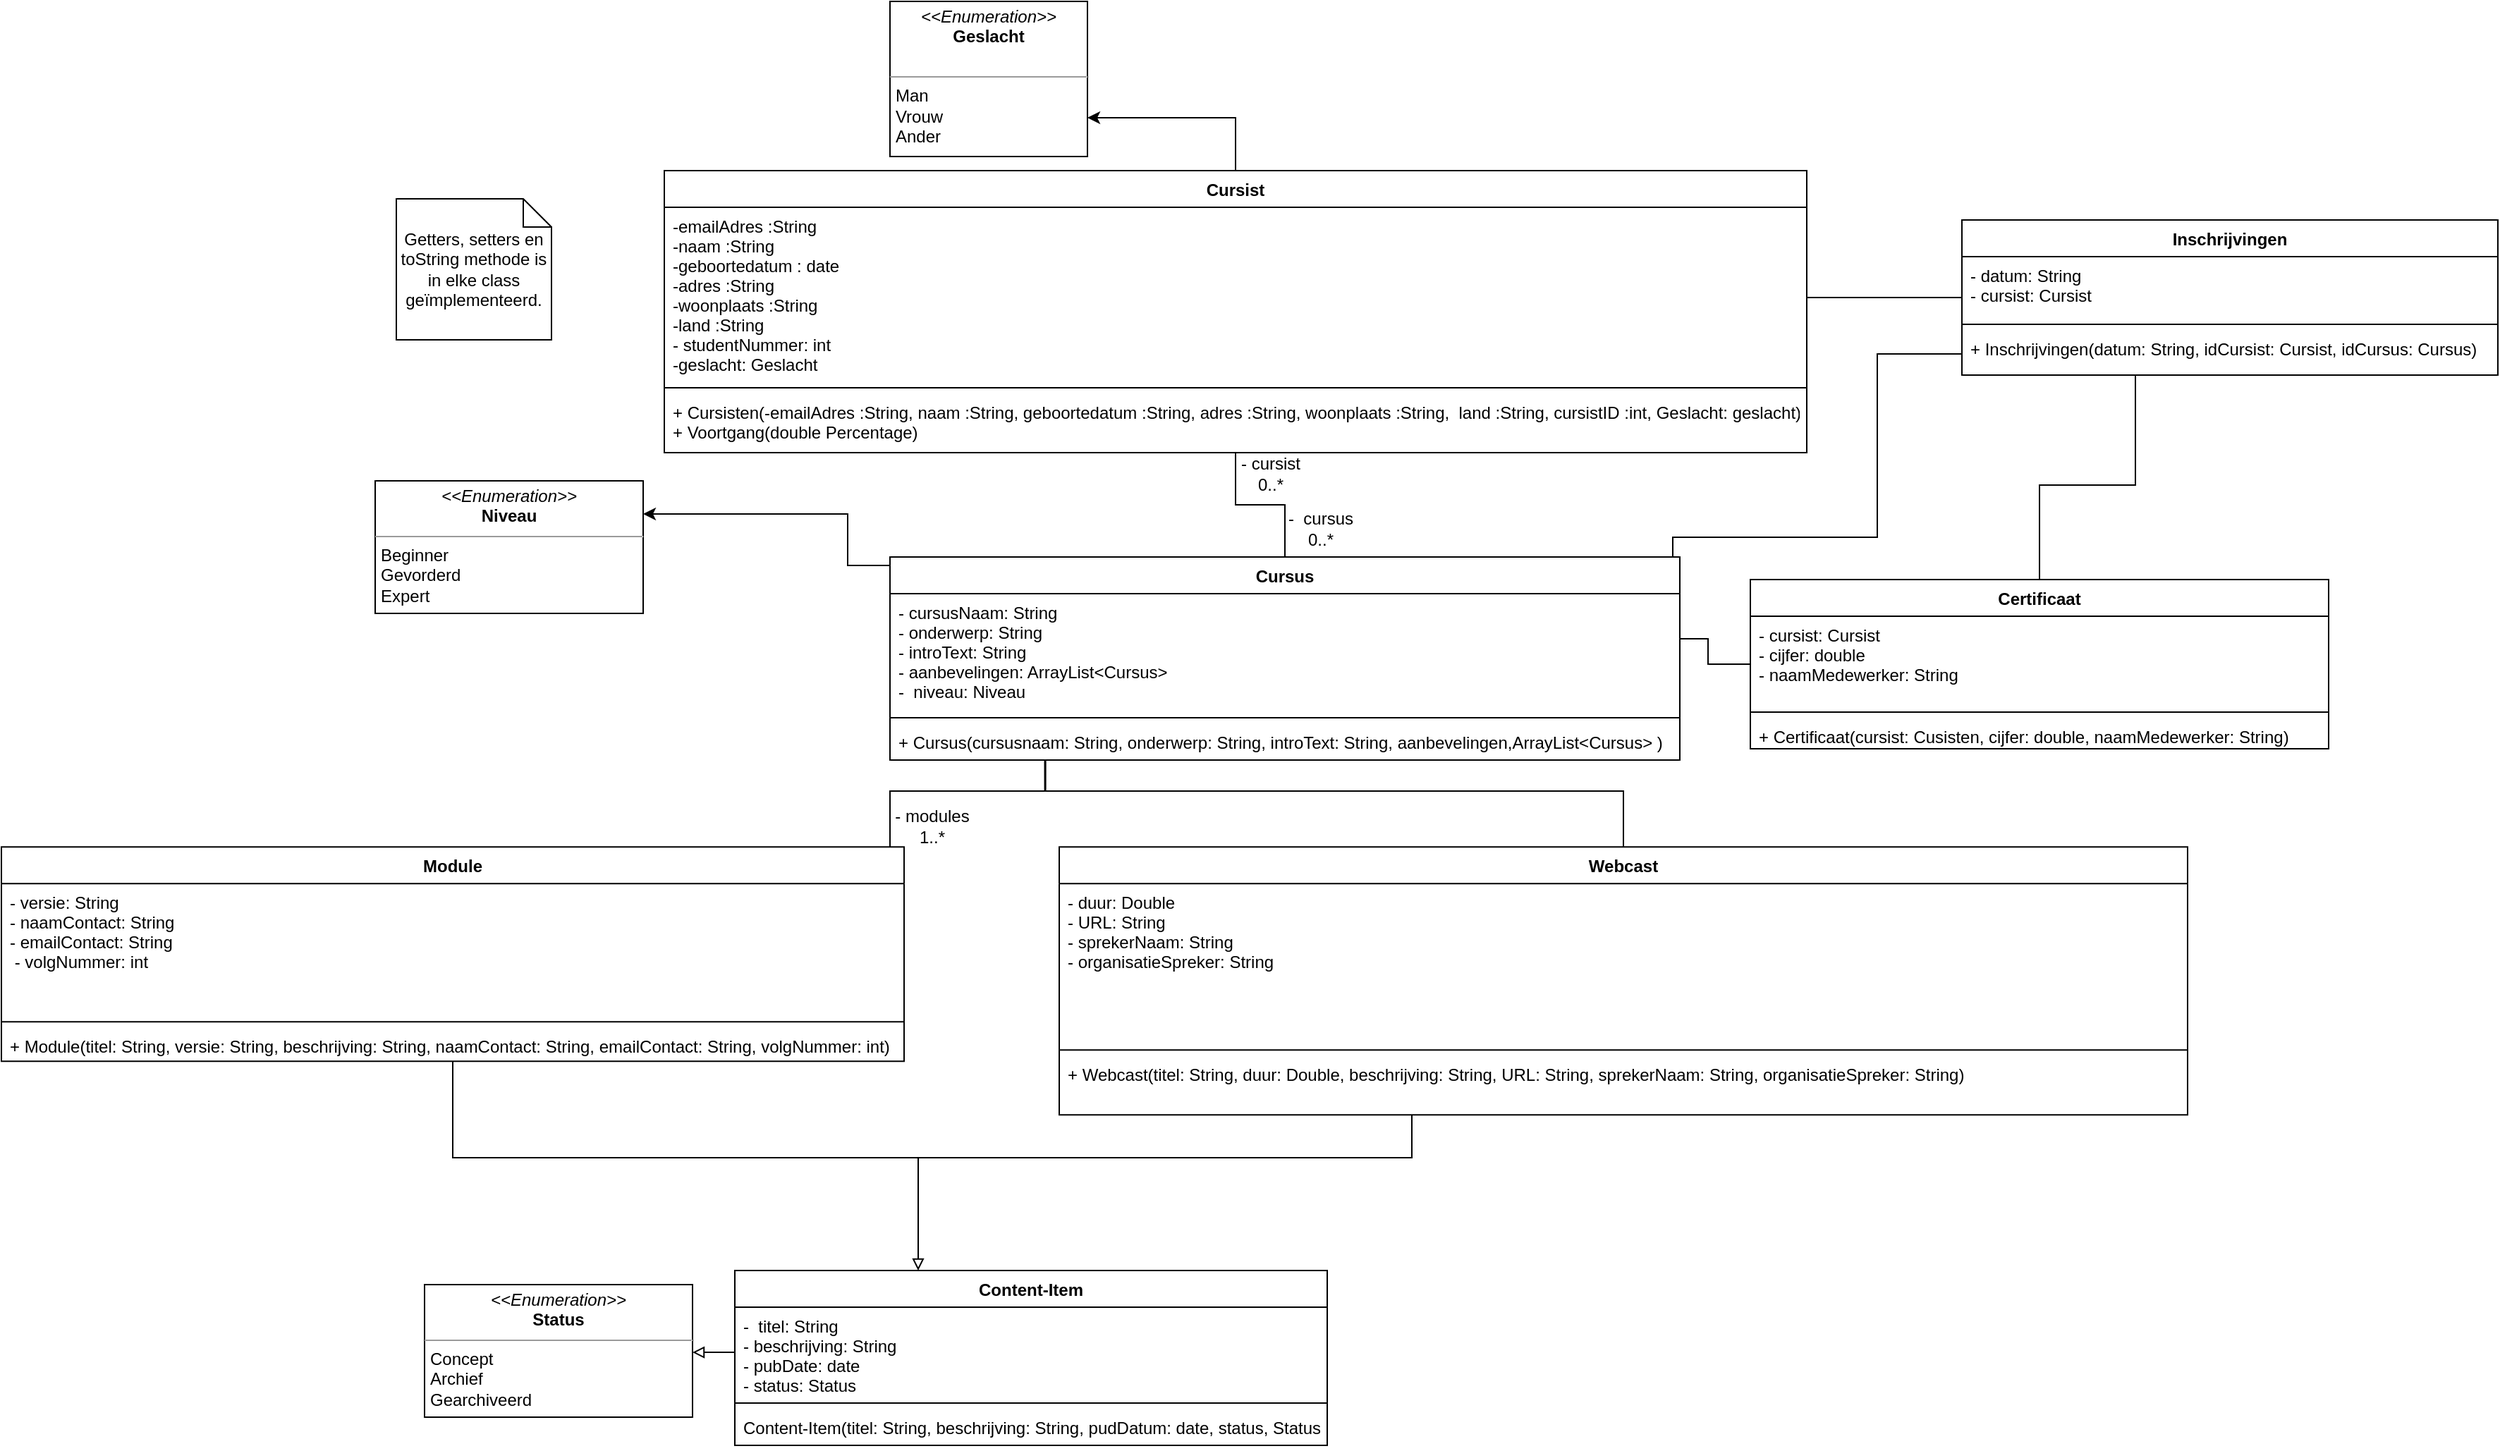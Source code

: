 <mxfile version="20.6.2" type="device"><diagram id="2kktmMRv5hTeGHwgti0F" name="Pagina-1"><mxGraphModel dx="2298" dy="2267" grid="1" gridSize="10" guides="1" tooltips="1" connect="1" arrows="1" fold="1" page="1" pageScale="1" pageWidth="1654" pageHeight="1169" math="0" shadow="0"><root><mxCell id="0"/><mxCell id="1" parent="0"/><mxCell id="WveOz0wSDaOSZ9EMoX3g-8" style="edgeStyle=orthogonalEdgeStyle;rounded=0;orthogonalLoop=1;jettySize=auto;html=1;endArrow=block;endFill=0;" parent="1" source="MbKeh6X5kqpN-aEI2O22-25" target="WveOz0wSDaOSZ9EMoX3g-4" edge="1"><mxGeometry relative="1" as="geometry"><Array as="points"><mxPoint x="520" y="550"/><mxPoint x="850" y="550"/></Array></mxGeometry></mxCell><mxCell id="MbKeh6X5kqpN-aEI2O22-25" value="Module" style="swimlane;fontStyle=1;align=center;verticalAlign=top;childLayout=stackLayout;horizontal=1;startSize=26;horizontalStack=0;resizeParent=1;resizeParentMax=0;resizeLast=0;collapsible=1;marginBottom=0;" parent="1" vertex="1"><mxGeometry x="200" y="329.57" width="640" height="152" as="geometry"/></mxCell><mxCell id="MbKeh6X5kqpN-aEI2O22-26" value="- versie: String&#10;- naamContact: String&#10;- emailContact: String&#10; - volgNummer: int" style="text;strokeColor=none;fillColor=none;align=left;verticalAlign=top;spacingLeft=4;spacingRight=4;overflow=hidden;rotatable=0;points=[[0,0.5],[1,0.5]];portConstraint=eastwest;" parent="MbKeh6X5kqpN-aEI2O22-25" vertex="1"><mxGeometry y="26" width="640" height="94" as="geometry"/></mxCell><mxCell id="MbKeh6X5kqpN-aEI2O22-27" value="" style="line;strokeWidth=1;fillColor=none;align=left;verticalAlign=middle;spacingTop=-1;spacingLeft=3;spacingRight=3;rotatable=0;labelPosition=right;points=[];portConstraint=eastwest;" parent="MbKeh6X5kqpN-aEI2O22-25" vertex="1"><mxGeometry y="120" width="640" height="8" as="geometry"/></mxCell><mxCell id="MbKeh6X5kqpN-aEI2O22-28" value="+ Module(titel: String, versie: String, beschrijving: String, naamContact: String, emailContact: String, volgNummer: int)" style="text;strokeColor=none;fillColor=none;align=left;verticalAlign=top;spacingLeft=4;spacingRight=4;overflow=hidden;rotatable=0;points=[[0,0.5],[1,0.5]];portConstraint=eastwest;" parent="MbKeh6X5kqpN-aEI2O22-25" vertex="1"><mxGeometry y="128" width="640" height="24" as="geometry"/></mxCell><mxCell id="O7PhdvHWJOeVFfyFNV82-17" style="edgeStyle=orthogonalEdgeStyle;rounded=0;orthogonalLoop=1;jettySize=auto;html=1;entryX=1;entryY=0.5;entryDx=0;entryDy=0;endArrow=none;endFill=0;" parent="1" source="MbKeh6X5kqpN-aEI2O22-29" target="O7PhdvHWJOeVFfyFNV82-9" edge="1"><mxGeometry relative="1" as="geometry"><Array as="points"><mxPoint x="1410" y="200"/><mxPoint x="1410" y="182"/></Array></mxGeometry></mxCell><mxCell id="MbKeh6X5kqpN-aEI2O22-29" value="Certificaat" style="swimlane;fontStyle=1;align=center;verticalAlign=top;childLayout=stackLayout;horizontal=1;startSize=26;horizontalStack=0;resizeParent=1;resizeParentMax=0;resizeLast=0;collapsible=1;marginBottom=0;" parent="1" vertex="1"><mxGeometry x="1440" y="140" width="410" height="120" as="geometry"/></mxCell><mxCell id="MbKeh6X5kqpN-aEI2O22-30" value="- cursist: Cursist&#10;- cijfer: double&#10;- naamMedewerker: String" style="text;strokeColor=none;fillColor=none;align=left;verticalAlign=top;spacingLeft=4;spacingRight=4;overflow=hidden;rotatable=0;points=[[0,0.5],[1,0.5]];portConstraint=eastwest;" parent="MbKeh6X5kqpN-aEI2O22-29" vertex="1"><mxGeometry y="26" width="410" height="64" as="geometry"/></mxCell><mxCell id="MbKeh6X5kqpN-aEI2O22-31" value="" style="line;strokeWidth=1;fillColor=none;align=left;verticalAlign=middle;spacingTop=-1;spacingLeft=3;spacingRight=3;rotatable=0;labelPosition=right;points=[];portConstraint=eastwest;" parent="MbKeh6X5kqpN-aEI2O22-29" vertex="1"><mxGeometry y="90" width="410" height="8" as="geometry"/></mxCell><mxCell id="MbKeh6X5kqpN-aEI2O22-32" value="+ Certificaat(cursist: Cusisten, cijfer: double, naamMedewerker: String)&#10;  " style="text;strokeColor=none;fillColor=none;align=left;verticalAlign=top;spacingLeft=4;spacingRight=4;overflow=hidden;rotatable=0;points=[[0,0.5],[1,0.5]];portConstraint=eastwest;" parent="MbKeh6X5kqpN-aEI2O22-29" vertex="1"><mxGeometry y="98" width="410" height="22" as="geometry"/></mxCell><mxCell id="O7PhdvHWJOeVFfyFNV82-22" style="edgeStyle=orthogonalEdgeStyle;rounded=0;orthogonalLoop=1;jettySize=auto;html=1;endArrow=none;endFill=0;startArrow=none;startFill=0;entryX=0.196;entryY=1.017;entryDx=0;entryDy=0;entryPerimeter=0;" parent="1" source="MbKeh6X5kqpN-aEI2O22-33" target="O7PhdvHWJOeVFfyFNV82-11" edge="1"><mxGeometry relative="1" as="geometry"><mxPoint x="941" y="268" as="targetPoint"/><Array as="points"><mxPoint x="1350" y="290"/><mxPoint x="940" y="290"/></Array></mxGeometry></mxCell><mxCell id="WveOz0wSDaOSZ9EMoX3g-9" style="edgeStyle=orthogonalEdgeStyle;rounded=0;orthogonalLoop=1;jettySize=auto;html=1;endArrow=none;endFill=0;" parent="1" source="MbKeh6X5kqpN-aEI2O22-33" edge="1"><mxGeometry relative="1" as="geometry"><mxPoint x="850" y="620" as="targetPoint"/><Array as="points"><mxPoint x="1200" y="550"/><mxPoint x="850" y="550"/></Array></mxGeometry></mxCell><mxCell id="MbKeh6X5kqpN-aEI2O22-33" value="Webcast" style="swimlane;fontStyle=1;align=center;verticalAlign=top;childLayout=stackLayout;horizontal=1;startSize=26;horizontalStack=0;resizeParent=1;resizeParentMax=0;resizeLast=0;collapsible=1;marginBottom=0;" parent="1" vertex="1"><mxGeometry x="950" y="329.57" width="800" height="190" as="geometry"/></mxCell><mxCell id="MbKeh6X5kqpN-aEI2O22-34" value="- duur: Double&#10;- URL: String&#10;- sprekerNaam: String&#10;- organisatieSpreker: String" style="text;strokeColor=none;fillColor=none;align=left;verticalAlign=top;spacingLeft=4;spacingRight=4;overflow=hidden;rotatable=0;points=[[0,0.5],[1,0.5]];portConstraint=eastwest;" parent="MbKeh6X5kqpN-aEI2O22-33" vertex="1"><mxGeometry y="26" width="800" height="114" as="geometry"/></mxCell><mxCell id="MbKeh6X5kqpN-aEI2O22-35" value="" style="line;strokeWidth=1;fillColor=none;align=left;verticalAlign=middle;spacingTop=-1;spacingLeft=3;spacingRight=3;rotatable=0;labelPosition=right;points=[];portConstraint=eastwest;" parent="MbKeh6X5kqpN-aEI2O22-33" vertex="1"><mxGeometry y="140" width="800" height="8" as="geometry"/></mxCell><mxCell id="MbKeh6X5kqpN-aEI2O22-36" value="+ Webcast(titel: String, duur: Double, beschrijving: String, URL: String, sprekerNaam: String, organisatieSpreker: String)" style="text;strokeColor=none;fillColor=none;align=left;verticalAlign=top;spacingLeft=4;spacingRight=4;overflow=hidden;rotatable=0;points=[[0,0.5],[1,0.5]];portConstraint=eastwest;" parent="MbKeh6X5kqpN-aEI2O22-33" vertex="1"><mxGeometry y="148" width="800" height="42" as="geometry"/></mxCell><mxCell id="O7PhdvHWJOeVFfyFNV82-26" style="edgeStyle=orthogonalEdgeStyle;rounded=0;orthogonalLoop=1;jettySize=auto;html=1;endArrow=none;endFill=0;" parent="1" source="MbKeh6X5kqpN-aEI2O22-49" target="O7PhdvHWJOeVFfyFNV82-8" edge="1"><mxGeometry relative="1" as="geometry"/></mxCell><mxCell id="WveOz0wSDaOSZ9EMoX3g-2" style="edgeStyle=orthogonalEdgeStyle;rounded=0;orthogonalLoop=1;jettySize=auto;html=1;entryX=1;entryY=0.75;entryDx=0;entryDy=0;" parent="1" source="MbKeh6X5kqpN-aEI2O22-49" target="WveOz0wSDaOSZ9EMoX3g-1" edge="1"><mxGeometry relative="1" as="geometry"/></mxCell><mxCell id="MbKeh6X5kqpN-aEI2O22-49" value="Cursist" style="swimlane;fontStyle=1;align=center;verticalAlign=top;childLayout=stackLayout;horizontal=1;startSize=26;horizontalStack=0;resizeParent=1;resizeParentMax=0;resizeLast=0;collapsible=1;marginBottom=0;" parent="1" vertex="1"><mxGeometry x="670" y="-150" width="810" height="200" as="geometry"/></mxCell><mxCell id="MbKeh6X5kqpN-aEI2O22-50" value="-emailAdres :String&#10;-naam :String&#10;-geboortedatum : date&#10;-adres :String&#10;-woonplaats :String&#10;-land :String&#10;- studentNummer: int&#10;-geslacht: Geslacht" style="text;strokeColor=none;fillColor=none;align=left;verticalAlign=top;spacingLeft=4;spacingRight=4;overflow=hidden;rotatable=0;points=[[0,0.5],[1,0.5]];portConstraint=eastwest;" parent="MbKeh6X5kqpN-aEI2O22-49" vertex="1"><mxGeometry y="26" width="810" height="124" as="geometry"/></mxCell><mxCell id="MbKeh6X5kqpN-aEI2O22-51" value="" style="line;strokeWidth=1;fillColor=none;align=left;verticalAlign=middle;spacingTop=-1;spacingLeft=3;spacingRight=3;rotatable=0;labelPosition=right;points=[];portConstraint=eastwest;" parent="MbKeh6X5kqpN-aEI2O22-49" vertex="1"><mxGeometry y="150" width="810" height="8" as="geometry"/></mxCell><mxCell id="MbKeh6X5kqpN-aEI2O22-52" value="+ Cursisten(-emailAdres :String, naam :String, geboortedatum :String, adres :String, woonplaats :String,  land :String, cursistID :int, Geslacht: geslacht)&#10;+ Voortgang(double Percentage)" style="text;strokeColor=none;fillColor=none;align=left;verticalAlign=top;spacingLeft=4;spacingRight=4;overflow=hidden;rotatable=0;points=[[0,0.5],[1,0.5]];portConstraint=eastwest;" parent="MbKeh6X5kqpN-aEI2O22-49" vertex="1"><mxGeometry y="158" width="810" height="42" as="geometry"/></mxCell><mxCell id="MbKeh6X5kqpN-aEI2O22-63" value="&lt;p style=&quot;margin:0px;margin-top:4px;text-align:center;&quot;&gt;&lt;i&gt;&amp;lt;&amp;lt;Enumeration&amp;gt;&amp;gt;&lt;/i&gt;&lt;br&gt;&lt;b&gt;Status&lt;/b&gt;&lt;/p&gt;&lt;hr size=&quot;1&quot;&gt;&lt;p style=&quot;margin:0px;margin-left:4px;&quot;&gt;&lt;/p&gt;&lt;p style=&quot;margin:0px;margin-left:4px;&quot;&gt;Concept&lt;/p&gt;&lt;p style=&quot;margin:0px;margin-left:4px;&quot;&gt;Archief&lt;/p&gt;&lt;p style=&quot;margin:0px;margin-left:4px;&quot;&gt;Gearchiveerd&lt;/p&gt;" style="verticalAlign=top;align=left;overflow=fill;fontSize=12;fontFamily=Helvetica;html=1;" parent="1" vertex="1"><mxGeometry x="500" y="640" width="190" height="94" as="geometry"/></mxCell><mxCell id="O7PhdvHWJOeVFfyFNV82-2" value="Getters, setters en toString methode is in elke class geïmplementeerd." style="shape=note;size=20;whiteSpace=wrap;html=1;" parent="1" vertex="1"><mxGeometry x="480" y="-130" width="110" height="100" as="geometry"/></mxCell><mxCell id="O7PhdvHWJOeVFfyFNV82-3" value="&lt;p style=&quot;margin:0px;margin-top:4px;text-align:center;&quot;&gt;&lt;i&gt;&amp;lt;&amp;lt;Enumeration&amp;gt;&amp;gt;&lt;/i&gt;&lt;br&gt;&lt;b&gt;Niveau&lt;/b&gt;&lt;/p&gt;&lt;hr size=&quot;1&quot;&gt;&lt;p style=&quot;margin:0px;margin-left:4px;&quot;&gt;&lt;/p&gt;&lt;p style=&quot;margin:0px;margin-left:4px;&quot;&gt;Beginner&lt;/p&gt;&lt;p style=&quot;margin:0px;margin-left:4px;&quot;&gt;Gevorderd&lt;/p&gt;&lt;p style=&quot;margin:0px;margin-left:4px;&quot;&gt;Expert&lt;/p&gt;" style="verticalAlign=top;align=left;overflow=fill;fontSize=12;fontFamily=Helvetica;html=1;" parent="1" vertex="1"><mxGeometry x="465" y="70" width="190" height="94" as="geometry"/></mxCell><mxCell id="O7PhdvHWJOeVFfyFNV82-8" value="Cursus" style="swimlane;fontStyle=1;align=center;verticalAlign=top;childLayout=stackLayout;horizontal=1;startSize=26;horizontalStack=0;resizeParent=1;resizeParentMax=0;resizeLast=0;collapsible=1;marginBottom=0;" parent="1" vertex="1"><mxGeometry x="830" y="124" width="560" height="144" as="geometry"/></mxCell><mxCell id="O7PhdvHWJOeVFfyFNV82-9" value="- cursusNaam: String&#10;- onderwerp: String&#10;- introText: String&#10;- aanbevelingen: ArrayList&lt;Cursus&gt; &#10;-  niveau: Niveau" style="text;strokeColor=none;fillColor=none;align=left;verticalAlign=top;spacingLeft=4;spacingRight=4;overflow=hidden;rotatable=0;points=[[0,0.5],[1,0.5]];portConstraint=eastwest;" parent="O7PhdvHWJOeVFfyFNV82-8" vertex="1"><mxGeometry y="26" width="560" height="84" as="geometry"/></mxCell><mxCell id="O7PhdvHWJOeVFfyFNV82-10" value="" style="line;strokeWidth=1;fillColor=none;align=left;verticalAlign=middle;spacingTop=-1;spacingLeft=3;spacingRight=3;rotatable=0;labelPosition=right;points=[];portConstraint=eastwest;" parent="O7PhdvHWJOeVFfyFNV82-8" vertex="1"><mxGeometry y="110" width="560" height="8" as="geometry"/></mxCell><mxCell id="O7PhdvHWJOeVFfyFNV82-11" value="+ Cursus(cursusnaam: String, onderwerp: String, introText: String, aanbevelingen,ArrayList&lt;Cursus&gt; )" style="text;strokeColor=none;fillColor=none;align=left;verticalAlign=top;spacingLeft=4;spacingRight=4;overflow=hidden;rotatable=0;points=[[0,0.5],[1,0.5]];portConstraint=eastwest;" parent="O7PhdvHWJOeVFfyFNV82-8" vertex="1"><mxGeometry y="118" width="560" height="26" as="geometry"/></mxCell><mxCell id="O7PhdvHWJOeVFfyFNV82-12" style="edgeStyle=orthogonalEdgeStyle;rounded=0;orthogonalLoop=1;jettySize=auto;html=1;entryX=1;entryY=0.25;entryDx=0;entryDy=0;" parent="1" source="O7PhdvHWJOeVFfyFNV82-8" target="O7PhdvHWJOeVFfyFNV82-3" edge="1"><mxGeometry relative="1" as="geometry"><mxPoint x="1280" y="120" as="sourcePoint"/><Array as="points"><mxPoint x="800" y="130"/><mxPoint x="800" y="93"/></Array></mxGeometry></mxCell><mxCell id="O7PhdvHWJOeVFfyFNV82-31" style="edgeStyle=orthogonalEdgeStyle;rounded=0;orthogonalLoop=1;jettySize=auto;html=1;endArrow=none;endFill=0;" parent="1" source="O7PhdvHWJOeVFfyFNV82-16" target="MbKeh6X5kqpN-aEI2O22-29" edge="1"><mxGeometry relative="1" as="geometry"><mxPoint x="1590" y="-60" as="sourcePoint"/><Array as="points"><mxPoint x="1713" y="73"/><mxPoint x="1645" y="73"/></Array></mxGeometry></mxCell><mxCell id="O7PhdvHWJOeVFfyFNV82-13" value="Inschrijvingen" style="swimlane;fontStyle=1;align=center;verticalAlign=top;childLayout=stackLayout;horizontal=1;startSize=26;horizontalStack=0;resizeParent=1;resizeParentMax=0;resizeLast=0;collapsible=1;marginBottom=0;" parent="1" vertex="1"><mxGeometry x="1590" y="-115" width="380" height="110" as="geometry"/></mxCell><mxCell id="O7PhdvHWJOeVFfyFNV82-14" value="- datum: String&#10;- cursist: Cursist" style="text;strokeColor=none;fillColor=none;align=left;verticalAlign=top;spacingLeft=4;spacingRight=4;overflow=hidden;rotatable=0;points=[[0,0.5],[1,0.5]];portConstraint=eastwest;" parent="O7PhdvHWJOeVFfyFNV82-13" vertex="1"><mxGeometry y="26" width="380" height="44" as="geometry"/></mxCell><mxCell id="O7PhdvHWJOeVFfyFNV82-15" value="" style="line;strokeWidth=1;fillColor=none;align=left;verticalAlign=middle;spacingTop=-1;spacingLeft=3;spacingRight=3;rotatable=0;labelPosition=right;points=[];portConstraint=eastwest;" parent="O7PhdvHWJOeVFfyFNV82-13" vertex="1"><mxGeometry y="70" width="380" height="8" as="geometry"/></mxCell><mxCell id="O7PhdvHWJOeVFfyFNV82-16" value="+ Inschrijvingen(datum: String, idCursist: Cursist, idCursus: Cursus)" style="text;strokeColor=none;fillColor=none;align=left;verticalAlign=top;spacingLeft=4;spacingRight=4;overflow=hidden;rotatable=0;points=[[0,0.5],[1,0.5]];portConstraint=eastwest;" parent="O7PhdvHWJOeVFfyFNV82-13" vertex="1"><mxGeometry y="78" width="380" height="32" as="geometry"/></mxCell><mxCell id="O7PhdvHWJOeVFfyFNV82-27" value="- cursist&lt;br&gt;0..*" style="text;html=1;strokeColor=none;fillColor=none;align=center;verticalAlign=middle;whiteSpace=wrap;rounded=0;" parent="1" vertex="1"><mxGeometry x="1070" y="50" width="60" height="30" as="geometry"/></mxCell><mxCell id="O7PhdvHWJOeVFfyFNV82-29" style="edgeStyle=orthogonalEdgeStyle;rounded=0;orthogonalLoop=1;jettySize=auto;html=1;endArrow=none;endFill=0;" parent="1" source="O7PhdvHWJOeVFfyFNV82-14" target="MbKeh6X5kqpN-aEI2O22-50" edge="1"><mxGeometry relative="1" as="geometry"><Array as="points"><mxPoint x="1540" y="-60"/><mxPoint x="1540" y="-60"/></Array></mxGeometry></mxCell><mxCell id="O7PhdvHWJOeVFfyFNV82-30" style="edgeStyle=orthogonalEdgeStyle;rounded=0;orthogonalLoop=1;jettySize=auto;html=1;endArrow=none;endFill=0;startArrow=none;startFill=0;" parent="1" edge="1"><mxGeometry relative="1" as="geometry"><mxPoint x="1590" y="-60" as="sourcePoint"/><Array as="points"><mxPoint x="1590" y="-20"/><mxPoint x="1530" y="-20"/><mxPoint x="1530" y="110"/><mxPoint x="1385" y="110"/><mxPoint x="1385" y="124"/></Array><mxPoint x="1385" y="120" as="targetPoint"/></mxGeometry></mxCell><mxCell id="O7PhdvHWJOeVFfyFNV82-28" value="- modules&lt;br&gt;1..*" style="text;html=1;strokeColor=none;fillColor=none;align=center;verticalAlign=middle;whiteSpace=wrap;rounded=0;" parent="1" vertex="1"><mxGeometry x="830" y="299.57" width="60" height="30" as="geometry"/></mxCell><mxCell id="stj9tLrJPMSFWaXW_1bb-1" value="" style="edgeStyle=orthogonalEdgeStyle;rounded=0;orthogonalLoop=1;jettySize=auto;html=1;endArrow=none;endFill=0;entryX=0.197;entryY=1.016;entryDx=0;entryDy=0;entryPerimeter=0;" parent="1" source="MbKeh6X5kqpN-aEI2O22-25" target="O7PhdvHWJOeVFfyFNV82-11" edge="1"><mxGeometry relative="1" as="geometry"><Array as="points"><mxPoint x="830" y="290"/><mxPoint x="940" y="290"/></Array><mxPoint x="520" y="329.57" as="sourcePoint"/><mxPoint x="940" y="280" as="targetPoint"/></mxGeometry></mxCell><mxCell id="WveOz0wSDaOSZ9EMoX3g-1" value="&lt;p style=&quot;margin:0px;margin-top:4px;text-align:center;&quot;&gt;&lt;i&gt;&amp;lt;&amp;lt;Enumeration&amp;gt;&amp;gt;&lt;/i&gt;&lt;br&gt;&lt;b&gt;Geslacht&lt;/b&gt;&lt;/p&gt;&lt;br&gt;&lt;hr size=&quot;1&quot;&gt;&lt;p style=&quot;margin:0px;margin-left:4px;&quot;&gt;&lt;/p&gt;&lt;p style=&quot;margin:0px;margin-left:4px;&quot;&gt;Man&amp;nbsp;&lt;/p&gt;&lt;p style=&quot;margin:0px;margin-left:4px;&quot;&gt;Vrouw&lt;/p&gt;&lt;p style=&quot;margin:0px;margin-left:4px;&quot;&gt;Ander&lt;/p&gt;" style="verticalAlign=top;align=left;overflow=fill;fontSize=12;fontFamily=Helvetica;html=1;" parent="1" vertex="1"><mxGeometry x="830" y="-270" width="140" height="110" as="geometry"/></mxCell><mxCell id="WveOz0wSDaOSZ9EMoX3g-3" value="-&amp;nbsp; cursus&lt;br&gt;0..*" style="text;html=1;align=center;verticalAlign=middle;resizable=0;points=[];autosize=1;strokeColor=none;fillColor=none;" parent="1" vertex="1"><mxGeometry x="1100" y="84" width="70" height="40" as="geometry"/></mxCell><mxCell id="WveOz0wSDaOSZ9EMoX3g-4" value="Content-Item" style="swimlane;fontStyle=1;align=center;verticalAlign=top;childLayout=stackLayout;horizontal=1;startSize=26;horizontalStack=0;resizeParent=1;resizeParentMax=0;resizeLast=0;collapsible=1;marginBottom=0;" parent="1" vertex="1"><mxGeometry x="720" y="630" width="420" height="124" as="geometry"/></mxCell><mxCell id="WveOz0wSDaOSZ9EMoX3g-5" value="-  titel: String&#10;- beschrijving: String&#10;- pubDate: date&#10;- status: Status" style="text;strokeColor=none;fillColor=none;align=left;verticalAlign=top;spacingLeft=4;spacingRight=4;overflow=hidden;rotatable=0;points=[[0,0.5],[1,0.5]];portConstraint=eastwest;" parent="WveOz0wSDaOSZ9EMoX3g-4" vertex="1"><mxGeometry y="26" width="420" height="64" as="geometry"/></mxCell><mxCell id="WveOz0wSDaOSZ9EMoX3g-6" value="" style="line;strokeWidth=1;fillColor=none;align=left;verticalAlign=middle;spacingTop=-1;spacingLeft=3;spacingRight=3;rotatable=0;labelPosition=right;points=[];portConstraint=eastwest;" parent="WveOz0wSDaOSZ9EMoX3g-4" vertex="1"><mxGeometry y="90" width="420" height="8" as="geometry"/></mxCell><mxCell id="WveOz0wSDaOSZ9EMoX3g-7" value="Content-Item(titel: String, beschrijving: String, pudDatum: date, status, Status)" style="text;strokeColor=none;fillColor=none;align=left;verticalAlign=top;spacingLeft=4;spacingRight=4;overflow=hidden;rotatable=0;points=[[0,0.5],[1,0.5]];portConstraint=eastwest;" parent="WveOz0wSDaOSZ9EMoX3g-4" vertex="1"><mxGeometry y="98" width="420" height="26" as="geometry"/></mxCell><mxCell id="WveOz0wSDaOSZ9EMoX3g-10" style="edgeStyle=orthogonalEdgeStyle;rounded=0;orthogonalLoop=1;jettySize=auto;html=1;endArrow=block;endFill=0;entryX=1;entryY=0.511;entryDx=0;entryDy=0;entryPerimeter=0;" parent="1" source="WveOz0wSDaOSZ9EMoX3g-5" target="MbKeh6X5kqpN-aEI2O22-63" edge="1"><mxGeometry relative="1" as="geometry"/></mxCell></root></mxGraphModel></diagram></mxfile>